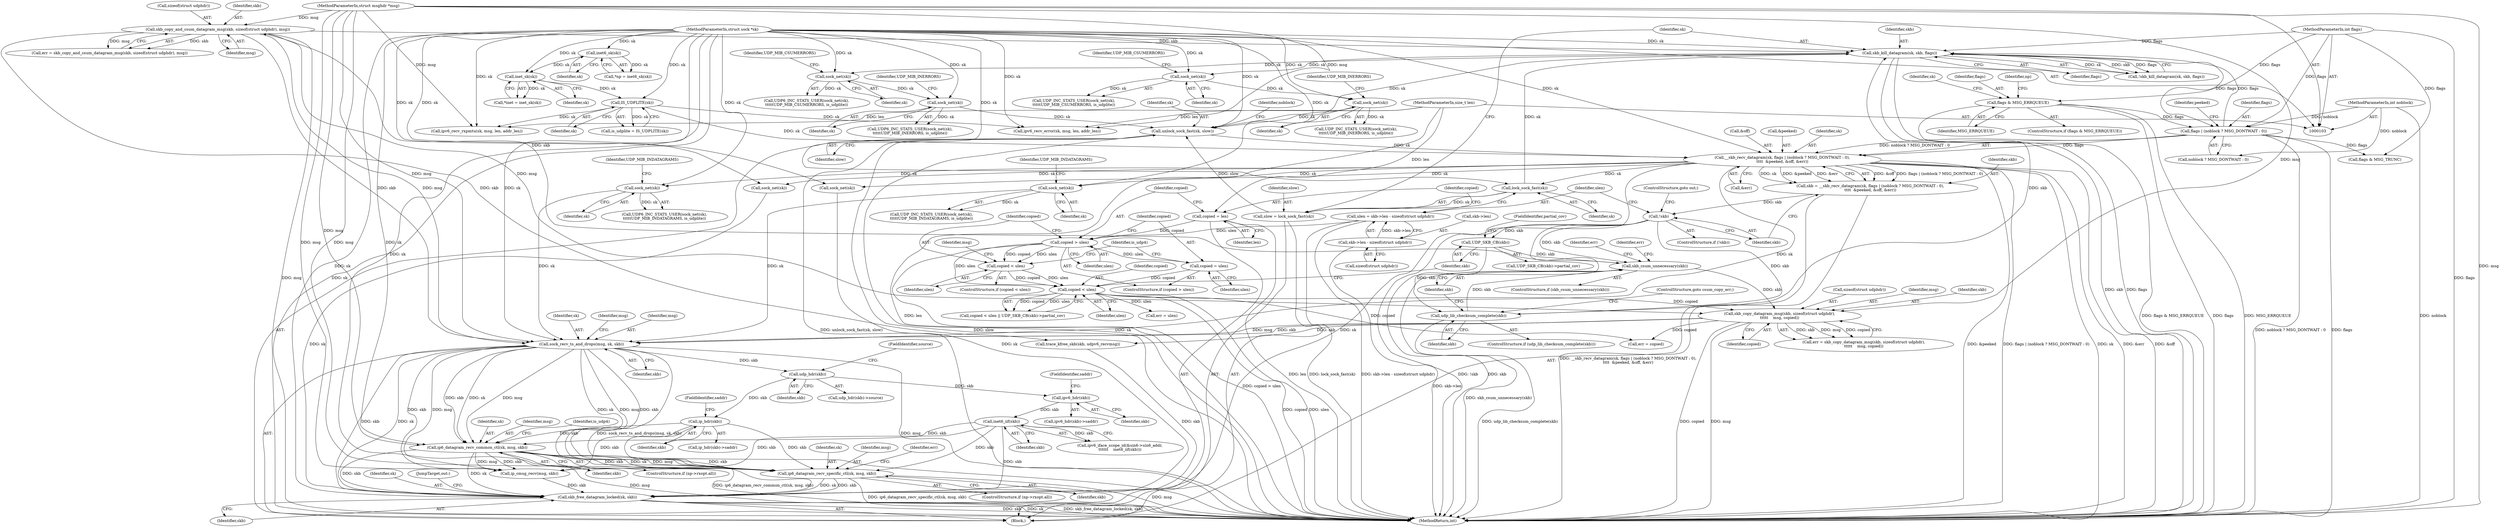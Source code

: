 digraph "0_linux_beb39db59d14990e401e235faf66a6b9b31240b0_0@pointer" {
"1000408" [label="(Call,ip6_datagram_recv_specific_ctl(sk, msg, skb))"];
"1000309" [label="(Call,sock_recv_ts_and_drops(msg, sk, skb))"];
"1000251" [label="(Call,skb_copy_and_csum_datagram_msg(skb, sizeof(struct udphdr), msg))"];
"1000237" [label="(Call,skb_csum_unnecessary(skb))"];
"1000183" [label="(Call,!skb)"];
"1000166" [label="(Call,skb = __skb_recv_datagram(sk, flags | (noblock ? MSG_DONTWAIT : 0),\n\t\t\t\t  &peeked, &off, &err))"];
"1000168" [label="(Call,__skb_recv_datagram(sk, flags | (noblock ? MSG_DONTWAIT : 0),\n\t\t\t\t  &peeked, &off, &err))"];
"1000466" [label="(Call,unlock_sock_fast(sk, slow))"];
"1000436" [label="(Call,skb_kill_datagram(sk, skb, flags))"];
"1000432" [label="(Call,lock_sock_fast(sk))"];
"1000104" [label="(MethodParameterIn,struct sock *sk)"];
"1000233" [label="(Call,udp_lib_checksum_complete(skb))"];
"1000228" [label="(Call,UDP_SKB_CB(skb))"];
"1000170" [label="(Call,flags | (noblock ? MSG_DONTWAIT : 0))"];
"1000138" [label="(Call,flags & MSG_ERRQUEUE)"];
"1000108" [label="(MethodParameterIn,int flags)"];
"1000107" [label="(MethodParameterIn,int noblock)"];
"1000462" [label="(Call,sock_net(sk))"];
"1000457" [label="(Call,sock_net(sk))"];
"1000450" [label="(Call,sock_net(sk))"];
"1000445" [label="(Call,sock_net(sk))"];
"1000430" [label="(Call,slow = lock_sock_fast(sk))"];
"1000133" [label="(Call,IS_UDPLITE(sk))"];
"1000119" [label="(Call,inet_sk(sk))"];
"1000114" [label="(Call,inet6_sk(sk))"];
"1000105" [label="(MethodParameterIn,struct msghdr *msg)"];
"1000241" [label="(Call,skb_copy_datagram_msg(skb, sizeof(struct udphdr),\n\t\t\t\t\t    msg, copied))"];
"1000224" [label="(Call,copied < ulen)"];
"1000206" [label="(Call,copied < ulen)"];
"1000198" [label="(Call,copied > ulen)"];
"1000194" [label="(Call,copied = len)"];
"1000106" [label="(MethodParameterIn,size_t len)"];
"1000186" [label="(Call,ulen = skb->len - sizeof(struct udphdr))"];
"1000188" [label="(Call,skb->len - sizeof(struct udphdr))"];
"1000201" [label="(Call,copied = ulen)"];
"1000305" [label="(Call,sock_net(sk))"];
"1000299" [label="(Call,sock_net(sk))"];
"1000386" [label="(Call,ip6_datagram_recv_common_ctl(sk, msg, skb))"];
"1000372" [label="(Call,inet6_iif(skb))"];
"1000360" [label="(Call,ipv6_hdr(skb))"];
"1000328" [label="(Call,udp_hdr(skb))"];
"1000341" [label="(Call,ip_hdr(skb))"];
"1000423" [label="(Call,skb_free_datagram_locked(sk, skb))"];
"1000170" [label="(Call,flags | (noblock ? MSG_DONTWAIT : 0))"];
"1000343" [label="(FieldIdentifier,saddr)"];
"1000180" [label="(Call,&err)"];
"1000397" [label="(Call,ip_cmsg_recv(msg, skb))"];
"1000444" [label="(Call,UDP_INC_STATS_USER(sock_net(sk),\n\t\t\t\t\tUDP_MIB_CSUMERRORS, is_udplite))"];
"1000436" [label="(Call,skb_kill_datagram(sk, skb, flags))"];
"1000194" [label="(Call,copied = len)"];
"1000255" [label="(Identifier,msg)"];
"1000409" [label="(Identifier,sk)"];
"1000198" [label="(Call,copied > ulen)"];
"1000176" [label="(Call,&peeked)"];
"1000304" [label="(Call,UDP6_INC_STATS_USER(sock_net(sk),\n\t\t\t\t\tUDP_MIB_INDATAGRAMS, is_udplite))"];
"1000150" [label="(Identifier,np)"];
"1000228" [label="(Call,UDP_SKB_CB(skb))"];
"1000419" [label="(Call,err = ulen)"];
"1000362" [label="(FieldIdentifier,saddr)"];
"1000373" [label="(Identifier,skb)"];
"1000387" [label="(Identifier,sk)"];
"1000119" [label="(Call,inet_sk(sk))"];
"1000340" [label="(Call,ip_hdr(skb)->saddr)"];
"1000299" [label="(Call,sock_net(sk))"];
"1000445" [label="(Call,sock_net(sk))"];
"1000237" [label="(Call,skb_csum_unnecessary(skb))"];
"1000451" [label="(Identifier,sk)"];
"1000206" [label="(Call,copied < ulen)"];
"1000424" [label="(Identifier,sk)"];
"1000266" [label="(Call,trace_kfree_skb(skb, udpv6_recvmsg))"];
"1000380" [label="(ControlStructure,if (np->rxopt.all))"];
"1000133" [label="(Call,IS_UDPLITE(sk))"];
"1000139" [label="(Identifier,flags)"];
"1000137" [label="(ControlStructure,if (flags & MSG_ERRQUEUE))"];
"1000238" [label="(Identifier,skb)"];
"1000227" [label="(Call,UDP_SKB_CB(skb)->partial_cov)"];
"1000311" [label="(Identifier,sk)"];
"1000388" [label="(Identifier,msg)"];
"1000426" [label="(JumpTarget,out:)"];
"1000239" [label="(Call,err = skb_copy_datagram_msg(skb, sizeof(struct udphdr),\n\t\t\t\t\t    msg, copied))"];
"1000461" [label="(Call,UDP6_INC_STATS_USER(sock_net(sk),\n\t\t\t\t\tUDP_MIB_INERRORS, is_udplite))"];
"1000183" [label="(Call,!skb)"];
"1000251" [label="(Call,skb_copy_and_csum_datagram_msg(skb, sizeof(struct udphdr), msg))"];
"1000202" [label="(Identifier,copied)"];
"1000315" [label="(Identifier,msg)"];
"1000328" [label="(Call,udp_hdr(skb))"];
"1000463" [label="(Identifier,sk)"];
"1000367" [label="(Call,ipv6_iface_scope_id(&sin6->sin6_addr,\n\t\t\t\t\t\t    inet6_iif(skb)))"];
"1000431" [label="(Identifier,slow)"];
"1000430" [label="(Call,slow = lock_sock_fast(sk))"];
"1000177" [label="(Identifier,peeked)"];
"1000306" [label="(Identifier,sk)"];
"1000224" [label="(Call,copied < ulen)"];
"1000435" [label="(Call,!skb_kill_datagram(sk, skb, flags))"];
"1000456" [label="(Call,UDP6_INC_STATS_USER(sock_net(sk),\n\t\t\t\t\tUDP_MIB_CSUMERRORS, is_udplite))"];
"1000402" [label="(ControlStructure,if (np->rxopt.all))"];
"1000207" [label="(Identifier,copied)"];
"1000167" [label="(Identifier,skb)"];
"1000188" [label="(Call,skb->len - sizeof(struct udphdr))"];
"1000423" [label="(Call,skb_free_datagram_locked(sk, skb))"];
"1000199" [label="(Identifier,copied)"];
"1000192" [label="(Call,sizeof(struct udphdr))"];
"1000459" [label="(Identifier,UDP_MIB_CSUMERRORS)"];
"1000226" [label="(Identifier,ulen)"];
"1000467" [label="(Identifier,sk)"];
"1000185" [label="(ControlStructure,goto out;)"];
"1000408" [label="(Call,ip6_datagram_recv_specific_ctl(sk, msg, skb))"];
"1000120" [label="(Identifier,sk)"];
"1000242" [label="(Identifier,skb)"];
"1000416" [label="(Call,flags & MSG_TRUNC)"];
"1000425" [label="(Identifier,skb)"];
"1000208" [label="(Identifier,ulen)"];
"1000329" [label="(Identifier,skb)"];
"1000171" [label="(Identifier,flags)"];
"1000230" [label="(FieldIdentifier,partial_cov)"];
"1000243" [label="(Call,sizeof(struct udphdr))"];
"1000215" [label="(Identifier,is_udp4)"];
"1000305" [label="(Call,sock_net(sk))"];
"1000166" [label="(Call,skb = __skb_recv_datagram(sk, flags | (noblock ? MSG_DONTWAIT : 0),\n\t\t\t\t  &peeked, &off, &err))"];
"1000249" [label="(Call,err = skb_copy_and_csum_datagram_msg(skb, sizeof(struct udphdr), msg))"];
"1000327" [label="(Call,udp_hdr(skb)->source)"];
"1000246" [label="(Identifier,copied)"];
"1000196" [label="(Identifier,len)"];
"1000225" [label="(Identifier,copied)"];
"1000439" [label="(Identifier,flags)"];
"1000160" [label="(Call,ipv6_recv_rxpmtu(sk, msg, len, addr_len))"];
"1000253" [label="(Call,sizeof(struct udphdr))"];
"1000195" [label="(Identifier,copied)"];
"1000234" [label="(Identifier,skb)"];
"1000342" [label="(Identifier,skb)"];
"1000182" [label="(ControlStructure,if (!skb))"];
"1000223" [label="(Call,copied < ulen || UDP_SKB_CB(skb)->partial_cov)"];
"1000361" [label="(Identifier,skb)"];
"1000468" [label="(Identifier,slow)"];
"1000412" [label="(Call,err = copied)"];
"1000310" [label="(Identifier,msg)"];
"1000250" [label="(Identifier,err)"];
"1000433" [label="(Identifier,sk)"];
"1000189" [label="(Call,skb->len)"];
"1000312" [label="(Identifier,skb)"];
"1000241" [label="(Call,skb_copy_datagram_msg(skb, sizeof(struct udphdr),\n\t\t\t\t\t    msg, copied))"];
"1000205" [label="(ControlStructure,if (copied < ulen))"];
"1000410" [label="(Identifier,msg)"];
"1000240" [label="(Identifier,err)"];
"1000330" [label="(FieldIdentifier,source)"];
"1000281" [label="(Call,sock_net(sk))"];
"1000110" [label="(Block,)"];
"1000187" [label="(Identifier,ulen)"];
"1000437" [label="(Identifier,sk)"];
"1000309" [label="(Call,sock_recv_ts_and_drops(msg, sk, skb))"];
"1000184" [label="(Identifier,skb)"];
"1000211" [label="(Identifier,msg)"];
"1000142" [label="(Call,ipv6_recv_error(sk, msg, len, addr_len))"];
"1000117" [label="(Call,*inet = inet_sk(sk))"];
"1000169" [label="(Identifier,sk)"];
"1000233" [label="(Call,udp_lib_checksum_complete(skb))"];
"1000341" [label="(Call,ip_hdr(skb))"];
"1000307" [label="(Identifier,UDP_MIB_INDATAGRAMS)"];
"1000301" [label="(Identifier,UDP_MIB_INDATAGRAMS)"];
"1000450" [label="(Call,sock_net(sk))"];
"1000115" [label="(Identifier,sk)"];
"1000143" [label="(Identifier,sk)"];
"1000360" [label="(Call,ipv6_hdr(skb))"];
"1000458" [label="(Identifier,sk)"];
"1000391" [label="(Identifier,is_udp4)"];
"1000235" [label="(ControlStructure,goto csum_copy_err;)"];
"1000186" [label="(Call,ulen = skb->len - sizeof(struct udphdr))"];
"1000105" [label="(MethodParameterIn,struct msghdr *msg)"];
"1000107" [label="(MethodParameterIn,int noblock)"];
"1000232" [label="(ControlStructure,if (udp_lib_checksum_complete(skb)))"];
"1000438" [label="(Identifier,skb)"];
"1000197" [label="(ControlStructure,if (copied > ulen))"];
"1000359" [label="(Call,ipv6_hdr(skb)->saddr)"];
"1000138" [label="(Call,flags & MSG_ERRQUEUE)"];
"1000104" [label="(MethodParameterIn,struct sock *sk)"];
"1000229" [label="(Identifier,skb)"];
"1000203" [label="(Identifier,ulen)"];
"1000413" [label="(Identifier,err)"];
"1000201" [label="(Call,copied = ulen)"];
"1000446" [label="(Identifier,sk)"];
"1000245" [label="(Identifier,msg)"];
"1000236" [label="(ControlStructure,if (skb_csum_unnecessary(skb)))"];
"1000372" [label="(Call,inet6_iif(skb))"];
"1000462" [label="(Call,sock_net(sk))"];
"1000300" [label="(Identifier,sk)"];
"1000114" [label="(Call,inet6_sk(sk))"];
"1000112" [label="(Call,*np = inet6_sk(sk))"];
"1000287" [label="(Call,sock_net(sk))"];
"1000298" [label="(Call,UDP_INC_STATS_USER(sock_net(sk),\n\t\t\t\t\tUDP_MIB_INDATAGRAMS, is_udplite))"];
"1000200" [label="(Identifier,ulen)"];
"1000106" [label="(MethodParameterIn,size_t len)"];
"1000457" [label="(Call,sock_net(sk))"];
"1000464" [label="(Identifier,UDP_MIB_INERRORS)"];
"1000470" [label="(Identifier,noblock)"];
"1000389" [label="(Identifier,skb)"];
"1000466" [label="(Call,unlock_sock_fast(sk, slow))"];
"1000411" [label="(Identifier,skb)"];
"1000386" [label="(Call,ip6_datagram_recv_common_ctl(sk, msg, skb))"];
"1000252" [label="(Identifier,skb)"];
"1000178" [label="(Call,&off)"];
"1000452" [label="(Identifier,UDP_MIB_INERRORS)"];
"1000447" [label="(Identifier,UDP_MIB_CSUMERRORS)"];
"1000108" [label="(MethodParameterIn,int flags)"];
"1000140" [label="(Identifier,MSG_ERRQUEUE)"];
"1000480" [label="(MethodReturn,int)"];
"1000134" [label="(Identifier,sk)"];
"1000432" [label="(Call,lock_sock_fast(sk))"];
"1000168" [label="(Call,__skb_recv_datagram(sk, flags | (noblock ? MSG_DONTWAIT : 0),\n\t\t\t\t  &peeked, &off, &err))"];
"1000172" [label="(Call,noblock ? MSG_DONTWAIT : 0)"];
"1000449" [label="(Call,UDP_INC_STATS_USER(sock_net(sk),\n\t\t\t\t\tUDP_MIB_INERRORS, is_udplite))"];
"1000131" [label="(Call,is_udplite = IS_UDPLITE(sk))"];
"1000408" -> "1000402"  [label="AST: "];
"1000408" -> "1000411"  [label="CFG: "];
"1000409" -> "1000408"  [label="AST: "];
"1000410" -> "1000408"  [label="AST: "];
"1000411" -> "1000408"  [label="AST: "];
"1000413" -> "1000408"  [label="CFG: "];
"1000408" -> "1000480"  [label="DDG: ip6_datagram_recv_specific_ctl(sk, msg, skb)"];
"1000408" -> "1000480"  [label="DDG: msg"];
"1000309" -> "1000408"  [label="DDG: sk"];
"1000309" -> "1000408"  [label="DDG: msg"];
"1000309" -> "1000408"  [label="DDG: skb"];
"1000386" -> "1000408"  [label="DDG: sk"];
"1000386" -> "1000408"  [label="DDG: msg"];
"1000386" -> "1000408"  [label="DDG: skb"];
"1000104" -> "1000408"  [label="DDG: sk"];
"1000105" -> "1000408"  [label="DDG: msg"];
"1000372" -> "1000408"  [label="DDG: skb"];
"1000341" -> "1000408"  [label="DDG: skb"];
"1000408" -> "1000423"  [label="DDG: sk"];
"1000408" -> "1000423"  [label="DDG: skb"];
"1000309" -> "1000110"  [label="AST: "];
"1000309" -> "1000312"  [label="CFG: "];
"1000310" -> "1000309"  [label="AST: "];
"1000311" -> "1000309"  [label="AST: "];
"1000312" -> "1000309"  [label="AST: "];
"1000315" -> "1000309"  [label="CFG: "];
"1000309" -> "1000480"  [label="DDG: msg"];
"1000309" -> "1000480"  [label="DDG: sock_recv_ts_and_drops(msg, sk, skb)"];
"1000251" -> "1000309"  [label="DDG: msg"];
"1000251" -> "1000309"  [label="DDG: skb"];
"1000241" -> "1000309"  [label="DDG: msg"];
"1000241" -> "1000309"  [label="DDG: skb"];
"1000105" -> "1000309"  [label="DDG: msg"];
"1000168" -> "1000309"  [label="DDG: sk"];
"1000305" -> "1000309"  [label="DDG: sk"];
"1000299" -> "1000309"  [label="DDG: sk"];
"1000104" -> "1000309"  [label="DDG: sk"];
"1000309" -> "1000328"  [label="DDG: skb"];
"1000309" -> "1000386"  [label="DDG: sk"];
"1000309" -> "1000386"  [label="DDG: msg"];
"1000309" -> "1000386"  [label="DDG: skb"];
"1000309" -> "1000397"  [label="DDG: msg"];
"1000309" -> "1000397"  [label="DDG: skb"];
"1000309" -> "1000423"  [label="DDG: sk"];
"1000309" -> "1000423"  [label="DDG: skb"];
"1000251" -> "1000249"  [label="AST: "];
"1000251" -> "1000255"  [label="CFG: "];
"1000252" -> "1000251"  [label="AST: "];
"1000253" -> "1000251"  [label="AST: "];
"1000255" -> "1000251"  [label="AST: "];
"1000249" -> "1000251"  [label="CFG: "];
"1000251" -> "1000480"  [label="DDG: msg"];
"1000251" -> "1000241"  [label="DDG: msg"];
"1000251" -> "1000249"  [label="DDG: skb"];
"1000251" -> "1000249"  [label="DDG: msg"];
"1000237" -> "1000251"  [label="DDG: skb"];
"1000105" -> "1000251"  [label="DDG: msg"];
"1000251" -> "1000266"  [label="DDG: skb"];
"1000251" -> "1000436"  [label="DDG: skb"];
"1000237" -> "1000236"  [label="AST: "];
"1000237" -> "1000238"  [label="CFG: "];
"1000238" -> "1000237"  [label="AST: "];
"1000240" -> "1000237"  [label="CFG: "];
"1000250" -> "1000237"  [label="CFG: "];
"1000237" -> "1000480"  [label="DDG: skb_csum_unnecessary(skb)"];
"1000183" -> "1000237"  [label="DDG: skb"];
"1000228" -> "1000237"  [label="DDG: skb"];
"1000233" -> "1000237"  [label="DDG: skb"];
"1000237" -> "1000241"  [label="DDG: skb"];
"1000183" -> "1000182"  [label="AST: "];
"1000183" -> "1000184"  [label="CFG: "];
"1000184" -> "1000183"  [label="AST: "];
"1000185" -> "1000183"  [label="CFG: "];
"1000187" -> "1000183"  [label="CFG: "];
"1000183" -> "1000480"  [label="DDG: skb"];
"1000183" -> "1000480"  [label="DDG: !skb"];
"1000166" -> "1000183"  [label="DDG: skb"];
"1000183" -> "1000228"  [label="DDG: skb"];
"1000183" -> "1000233"  [label="DDG: skb"];
"1000166" -> "1000110"  [label="AST: "];
"1000166" -> "1000168"  [label="CFG: "];
"1000167" -> "1000166"  [label="AST: "];
"1000168" -> "1000166"  [label="AST: "];
"1000184" -> "1000166"  [label="CFG: "];
"1000166" -> "1000480"  [label="DDG: __skb_recv_datagram(sk, flags | (noblock ? MSG_DONTWAIT : 0),\n\t\t\t\t  &peeked, &off, &err)"];
"1000168" -> "1000166"  [label="DDG: &off"];
"1000168" -> "1000166"  [label="DDG: flags | (noblock ? MSG_DONTWAIT : 0)"];
"1000168" -> "1000166"  [label="DDG: sk"];
"1000168" -> "1000166"  [label="DDG: &peeked"];
"1000168" -> "1000166"  [label="DDG: &err"];
"1000168" -> "1000180"  [label="CFG: "];
"1000169" -> "1000168"  [label="AST: "];
"1000170" -> "1000168"  [label="AST: "];
"1000176" -> "1000168"  [label="AST: "];
"1000178" -> "1000168"  [label="AST: "];
"1000180" -> "1000168"  [label="AST: "];
"1000168" -> "1000480"  [label="DDG: &off"];
"1000168" -> "1000480"  [label="DDG: sk"];
"1000168" -> "1000480"  [label="DDG: &err"];
"1000168" -> "1000480"  [label="DDG: &peeked"];
"1000168" -> "1000480"  [label="DDG: flags | (noblock ? MSG_DONTWAIT : 0)"];
"1000466" -> "1000168"  [label="DDG: sk"];
"1000133" -> "1000168"  [label="DDG: sk"];
"1000104" -> "1000168"  [label="DDG: sk"];
"1000170" -> "1000168"  [label="DDG: flags"];
"1000170" -> "1000168"  [label="DDG: noblock ? MSG_DONTWAIT : 0"];
"1000168" -> "1000281"  [label="DDG: sk"];
"1000168" -> "1000287"  [label="DDG: sk"];
"1000168" -> "1000299"  [label="DDG: sk"];
"1000168" -> "1000305"  [label="DDG: sk"];
"1000168" -> "1000423"  [label="DDG: sk"];
"1000168" -> "1000432"  [label="DDG: sk"];
"1000466" -> "1000110"  [label="AST: "];
"1000466" -> "1000468"  [label="CFG: "];
"1000467" -> "1000466"  [label="AST: "];
"1000468" -> "1000466"  [label="AST: "];
"1000470" -> "1000466"  [label="CFG: "];
"1000466" -> "1000480"  [label="DDG: slow"];
"1000466" -> "1000480"  [label="DDG: sk"];
"1000466" -> "1000480"  [label="DDG: unlock_sock_fast(sk, slow)"];
"1000436" -> "1000466"  [label="DDG: sk"];
"1000462" -> "1000466"  [label="DDG: sk"];
"1000450" -> "1000466"  [label="DDG: sk"];
"1000104" -> "1000466"  [label="DDG: sk"];
"1000430" -> "1000466"  [label="DDG: slow"];
"1000436" -> "1000435"  [label="AST: "];
"1000436" -> "1000439"  [label="CFG: "];
"1000437" -> "1000436"  [label="AST: "];
"1000438" -> "1000436"  [label="AST: "];
"1000439" -> "1000436"  [label="AST: "];
"1000435" -> "1000436"  [label="CFG: "];
"1000436" -> "1000480"  [label="DDG: skb"];
"1000436" -> "1000480"  [label="DDG: flags"];
"1000436" -> "1000170"  [label="DDG: flags"];
"1000436" -> "1000435"  [label="DDG: sk"];
"1000436" -> "1000435"  [label="DDG: skb"];
"1000436" -> "1000435"  [label="DDG: flags"];
"1000432" -> "1000436"  [label="DDG: sk"];
"1000104" -> "1000436"  [label="DDG: sk"];
"1000233" -> "1000436"  [label="DDG: skb"];
"1000170" -> "1000436"  [label="DDG: flags"];
"1000108" -> "1000436"  [label="DDG: flags"];
"1000436" -> "1000445"  [label="DDG: sk"];
"1000436" -> "1000457"  [label="DDG: sk"];
"1000432" -> "1000430"  [label="AST: "];
"1000432" -> "1000433"  [label="CFG: "];
"1000433" -> "1000432"  [label="AST: "];
"1000430" -> "1000432"  [label="CFG: "];
"1000432" -> "1000430"  [label="DDG: sk"];
"1000104" -> "1000432"  [label="DDG: sk"];
"1000104" -> "1000103"  [label="AST: "];
"1000104" -> "1000480"  [label="DDG: sk"];
"1000104" -> "1000114"  [label="DDG: sk"];
"1000104" -> "1000119"  [label="DDG: sk"];
"1000104" -> "1000133"  [label="DDG: sk"];
"1000104" -> "1000142"  [label="DDG: sk"];
"1000104" -> "1000160"  [label="DDG: sk"];
"1000104" -> "1000281"  [label="DDG: sk"];
"1000104" -> "1000287"  [label="DDG: sk"];
"1000104" -> "1000299"  [label="DDG: sk"];
"1000104" -> "1000305"  [label="DDG: sk"];
"1000104" -> "1000386"  [label="DDG: sk"];
"1000104" -> "1000423"  [label="DDG: sk"];
"1000104" -> "1000445"  [label="DDG: sk"];
"1000104" -> "1000450"  [label="DDG: sk"];
"1000104" -> "1000457"  [label="DDG: sk"];
"1000104" -> "1000462"  [label="DDG: sk"];
"1000233" -> "1000232"  [label="AST: "];
"1000233" -> "1000234"  [label="CFG: "];
"1000234" -> "1000233"  [label="AST: "];
"1000235" -> "1000233"  [label="CFG: "];
"1000238" -> "1000233"  [label="CFG: "];
"1000233" -> "1000480"  [label="DDG: udp_lib_checksum_complete(skb)"];
"1000228" -> "1000233"  [label="DDG: skb"];
"1000228" -> "1000227"  [label="AST: "];
"1000228" -> "1000229"  [label="CFG: "];
"1000229" -> "1000228"  [label="AST: "];
"1000230" -> "1000228"  [label="CFG: "];
"1000170" -> "1000172"  [label="CFG: "];
"1000171" -> "1000170"  [label="AST: "];
"1000172" -> "1000170"  [label="AST: "];
"1000177" -> "1000170"  [label="CFG: "];
"1000170" -> "1000480"  [label="DDG: noblock ? MSG_DONTWAIT : 0"];
"1000170" -> "1000480"  [label="DDG: flags"];
"1000138" -> "1000170"  [label="DDG: flags"];
"1000108" -> "1000170"  [label="DDG: flags"];
"1000107" -> "1000170"  [label="DDG: noblock"];
"1000170" -> "1000416"  [label="DDG: flags"];
"1000138" -> "1000137"  [label="AST: "];
"1000138" -> "1000140"  [label="CFG: "];
"1000139" -> "1000138"  [label="AST: "];
"1000140" -> "1000138"  [label="AST: "];
"1000143" -> "1000138"  [label="CFG: "];
"1000150" -> "1000138"  [label="CFG: "];
"1000138" -> "1000480"  [label="DDG: flags"];
"1000138" -> "1000480"  [label="DDG: MSG_ERRQUEUE"];
"1000138" -> "1000480"  [label="DDG: flags & MSG_ERRQUEUE"];
"1000108" -> "1000138"  [label="DDG: flags"];
"1000108" -> "1000103"  [label="AST: "];
"1000108" -> "1000480"  [label="DDG: flags"];
"1000108" -> "1000416"  [label="DDG: flags"];
"1000107" -> "1000103"  [label="AST: "];
"1000107" -> "1000480"  [label="DDG: noblock"];
"1000107" -> "1000172"  [label="DDG: noblock"];
"1000462" -> "1000461"  [label="AST: "];
"1000462" -> "1000463"  [label="CFG: "];
"1000463" -> "1000462"  [label="AST: "];
"1000464" -> "1000462"  [label="CFG: "];
"1000462" -> "1000461"  [label="DDG: sk"];
"1000457" -> "1000462"  [label="DDG: sk"];
"1000457" -> "1000456"  [label="AST: "];
"1000457" -> "1000458"  [label="CFG: "];
"1000458" -> "1000457"  [label="AST: "];
"1000459" -> "1000457"  [label="CFG: "];
"1000457" -> "1000456"  [label="DDG: sk"];
"1000450" -> "1000449"  [label="AST: "];
"1000450" -> "1000451"  [label="CFG: "];
"1000451" -> "1000450"  [label="AST: "];
"1000452" -> "1000450"  [label="CFG: "];
"1000450" -> "1000449"  [label="DDG: sk"];
"1000445" -> "1000450"  [label="DDG: sk"];
"1000445" -> "1000444"  [label="AST: "];
"1000445" -> "1000446"  [label="CFG: "];
"1000446" -> "1000445"  [label="AST: "];
"1000447" -> "1000445"  [label="CFG: "];
"1000445" -> "1000444"  [label="DDG: sk"];
"1000430" -> "1000110"  [label="AST: "];
"1000431" -> "1000430"  [label="AST: "];
"1000437" -> "1000430"  [label="CFG: "];
"1000430" -> "1000480"  [label="DDG: lock_sock_fast(sk)"];
"1000133" -> "1000131"  [label="AST: "];
"1000133" -> "1000134"  [label="CFG: "];
"1000134" -> "1000133"  [label="AST: "];
"1000131" -> "1000133"  [label="CFG: "];
"1000133" -> "1000131"  [label="DDG: sk"];
"1000119" -> "1000133"  [label="DDG: sk"];
"1000133" -> "1000142"  [label="DDG: sk"];
"1000133" -> "1000160"  [label="DDG: sk"];
"1000119" -> "1000117"  [label="AST: "];
"1000119" -> "1000120"  [label="CFG: "];
"1000120" -> "1000119"  [label="AST: "];
"1000117" -> "1000119"  [label="CFG: "];
"1000119" -> "1000117"  [label="DDG: sk"];
"1000114" -> "1000119"  [label="DDG: sk"];
"1000114" -> "1000112"  [label="AST: "];
"1000114" -> "1000115"  [label="CFG: "];
"1000115" -> "1000114"  [label="AST: "];
"1000112" -> "1000114"  [label="CFG: "];
"1000114" -> "1000112"  [label="DDG: sk"];
"1000105" -> "1000103"  [label="AST: "];
"1000105" -> "1000480"  [label="DDG: msg"];
"1000105" -> "1000142"  [label="DDG: msg"];
"1000105" -> "1000160"  [label="DDG: msg"];
"1000105" -> "1000241"  [label="DDG: msg"];
"1000105" -> "1000386"  [label="DDG: msg"];
"1000105" -> "1000397"  [label="DDG: msg"];
"1000241" -> "1000239"  [label="AST: "];
"1000241" -> "1000246"  [label="CFG: "];
"1000242" -> "1000241"  [label="AST: "];
"1000243" -> "1000241"  [label="AST: "];
"1000245" -> "1000241"  [label="AST: "];
"1000246" -> "1000241"  [label="AST: "];
"1000239" -> "1000241"  [label="CFG: "];
"1000241" -> "1000480"  [label="DDG: msg"];
"1000241" -> "1000480"  [label="DDG: copied"];
"1000241" -> "1000239"  [label="DDG: skb"];
"1000241" -> "1000239"  [label="DDG: msg"];
"1000241" -> "1000239"  [label="DDG: copied"];
"1000224" -> "1000241"  [label="DDG: copied"];
"1000241" -> "1000266"  [label="DDG: skb"];
"1000241" -> "1000412"  [label="DDG: copied"];
"1000224" -> "1000223"  [label="AST: "];
"1000224" -> "1000226"  [label="CFG: "];
"1000225" -> "1000224"  [label="AST: "];
"1000226" -> "1000224"  [label="AST: "];
"1000229" -> "1000224"  [label="CFG: "];
"1000223" -> "1000224"  [label="CFG: "];
"1000224" -> "1000480"  [label="DDG: copied"];
"1000224" -> "1000480"  [label="DDG: ulen"];
"1000224" -> "1000223"  [label="DDG: copied"];
"1000224" -> "1000223"  [label="DDG: ulen"];
"1000206" -> "1000224"  [label="DDG: copied"];
"1000206" -> "1000224"  [label="DDG: ulen"];
"1000201" -> "1000224"  [label="DDG: copied"];
"1000198" -> "1000224"  [label="DDG: ulen"];
"1000224" -> "1000412"  [label="DDG: copied"];
"1000224" -> "1000419"  [label="DDG: ulen"];
"1000206" -> "1000205"  [label="AST: "];
"1000206" -> "1000208"  [label="CFG: "];
"1000207" -> "1000206"  [label="AST: "];
"1000208" -> "1000206"  [label="AST: "];
"1000211" -> "1000206"  [label="CFG: "];
"1000215" -> "1000206"  [label="CFG: "];
"1000198" -> "1000206"  [label="DDG: copied"];
"1000198" -> "1000206"  [label="DDG: ulen"];
"1000198" -> "1000197"  [label="AST: "];
"1000198" -> "1000200"  [label="CFG: "];
"1000199" -> "1000198"  [label="AST: "];
"1000200" -> "1000198"  [label="AST: "];
"1000202" -> "1000198"  [label="CFG: "];
"1000207" -> "1000198"  [label="CFG: "];
"1000198" -> "1000480"  [label="DDG: copied > ulen"];
"1000194" -> "1000198"  [label="DDG: copied"];
"1000186" -> "1000198"  [label="DDG: ulen"];
"1000198" -> "1000201"  [label="DDG: ulen"];
"1000194" -> "1000110"  [label="AST: "];
"1000194" -> "1000196"  [label="CFG: "];
"1000195" -> "1000194"  [label="AST: "];
"1000196" -> "1000194"  [label="AST: "];
"1000199" -> "1000194"  [label="CFG: "];
"1000194" -> "1000480"  [label="DDG: len"];
"1000106" -> "1000194"  [label="DDG: len"];
"1000106" -> "1000103"  [label="AST: "];
"1000106" -> "1000480"  [label="DDG: len"];
"1000106" -> "1000142"  [label="DDG: len"];
"1000106" -> "1000160"  [label="DDG: len"];
"1000186" -> "1000110"  [label="AST: "];
"1000186" -> "1000188"  [label="CFG: "];
"1000187" -> "1000186"  [label="AST: "];
"1000188" -> "1000186"  [label="AST: "];
"1000195" -> "1000186"  [label="CFG: "];
"1000186" -> "1000480"  [label="DDG: skb->len - sizeof(struct udphdr)"];
"1000188" -> "1000186"  [label="DDG: skb->len"];
"1000188" -> "1000192"  [label="CFG: "];
"1000189" -> "1000188"  [label="AST: "];
"1000192" -> "1000188"  [label="AST: "];
"1000188" -> "1000480"  [label="DDG: skb->len"];
"1000201" -> "1000197"  [label="AST: "];
"1000201" -> "1000203"  [label="CFG: "];
"1000202" -> "1000201"  [label="AST: "];
"1000203" -> "1000201"  [label="AST: "];
"1000215" -> "1000201"  [label="CFG: "];
"1000305" -> "1000304"  [label="AST: "];
"1000305" -> "1000306"  [label="CFG: "];
"1000306" -> "1000305"  [label="AST: "];
"1000307" -> "1000305"  [label="CFG: "];
"1000305" -> "1000304"  [label="DDG: sk"];
"1000299" -> "1000298"  [label="AST: "];
"1000299" -> "1000300"  [label="CFG: "];
"1000300" -> "1000299"  [label="AST: "];
"1000301" -> "1000299"  [label="CFG: "];
"1000299" -> "1000298"  [label="DDG: sk"];
"1000386" -> "1000380"  [label="AST: "];
"1000386" -> "1000389"  [label="CFG: "];
"1000387" -> "1000386"  [label="AST: "];
"1000388" -> "1000386"  [label="AST: "];
"1000389" -> "1000386"  [label="AST: "];
"1000391" -> "1000386"  [label="CFG: "];
"1000386" -> "1000480"  [label="DDG: msg"];
"1000386" -> "1000480"  [label="DDG: ip6_datagram_recv_common_ctl(sk, msg, skb)"];
"1000372" -> "1000386"  [label="DDG: skb"];
"1000341" -> "1000386"  [label="DDG: skb"];
"1000386" -> "1000397"  [label="DDG: msg"];
"1000386" -> "1000397"  [label="DDG: skb"];
"1000386" -> "1000423"  [label="DDG: sk"];
"1000386" -> "1000423"  [label="DDG: skb"];
"1000372" -> "1000367"  [label="AST: "];
"1000372" -> "1000373"  [label="CFG: "];
"1000373" -> "1000372"  [label="AST: "];
"1000367" -> "1000372"  [label="CFG: "];
"1000372" -> "1000367"  [label="DDG: skb"];
"1000360" -> "1000372"  [label="DDG: skb"];
"1000372" -> "1000397"  [label="DDG: skb"];
"1000372" -> "1000423"  [label="DDG: skb"];
"1000360" -> "1000359"  [label="AST: "];
"1000360" -> "1000361"  [label="CFG: "];
"1000361" -> "1000360"  [label="AST: "];
"1000362" -> "1000360"  [label="CFG: "];
"1000328" -> "1000360"  [label="DDG: skb"];
"1000328" -> "1000327"  [label="AST: "];
"1000328" -> "1000329"  [label="CFG: "];
"1000329" -> "1000328"  [label="AST: "];
"1000330" -> "1000328"  [label="CFG: "];
"1000328" -> "1000341"  [label="DDG: skb"];
"1000341" -> "1000340"  [label="AST: "];
"1000341" -> "1000342"  [label="CFG: "];
"1000342" -> "1000341"  [label="AST: "];
"1000343" -> "1000341"  [label="CFG: "];
"1000341" -> "1000397"  [label="DDG: skb"];
"1000341" -> "1000423"  [label="DDG: skb"];
"1000423" -> "1000110"  [label="AST: "];
"1000423" -> "1000425"  [label="CFG: "];
"1000424" -> "1000423"  [label="AST: "];
"1000425" -> "1000423"  [label="AST: "];
"1000426" -> "1000423"  [label="CFG: "];
"1000423" -> "1000480"  [label="DDG: skb_free_datagram_locked(sk, skb)"];
"1000423" -> "1000480"  [label="DDG: skb"];
"1000423" -> "1000480"  [label="DDG: sk"];
"1000281" -> "1000423"  [label="DDG: sk"];
"1000287" -> "1000423"  [label="DDG: sk"];
"1000266" -> "1000423"  [label="DDG: skb"];
"1000397" -> "1000423"  [label="DDG: skb"];
}

